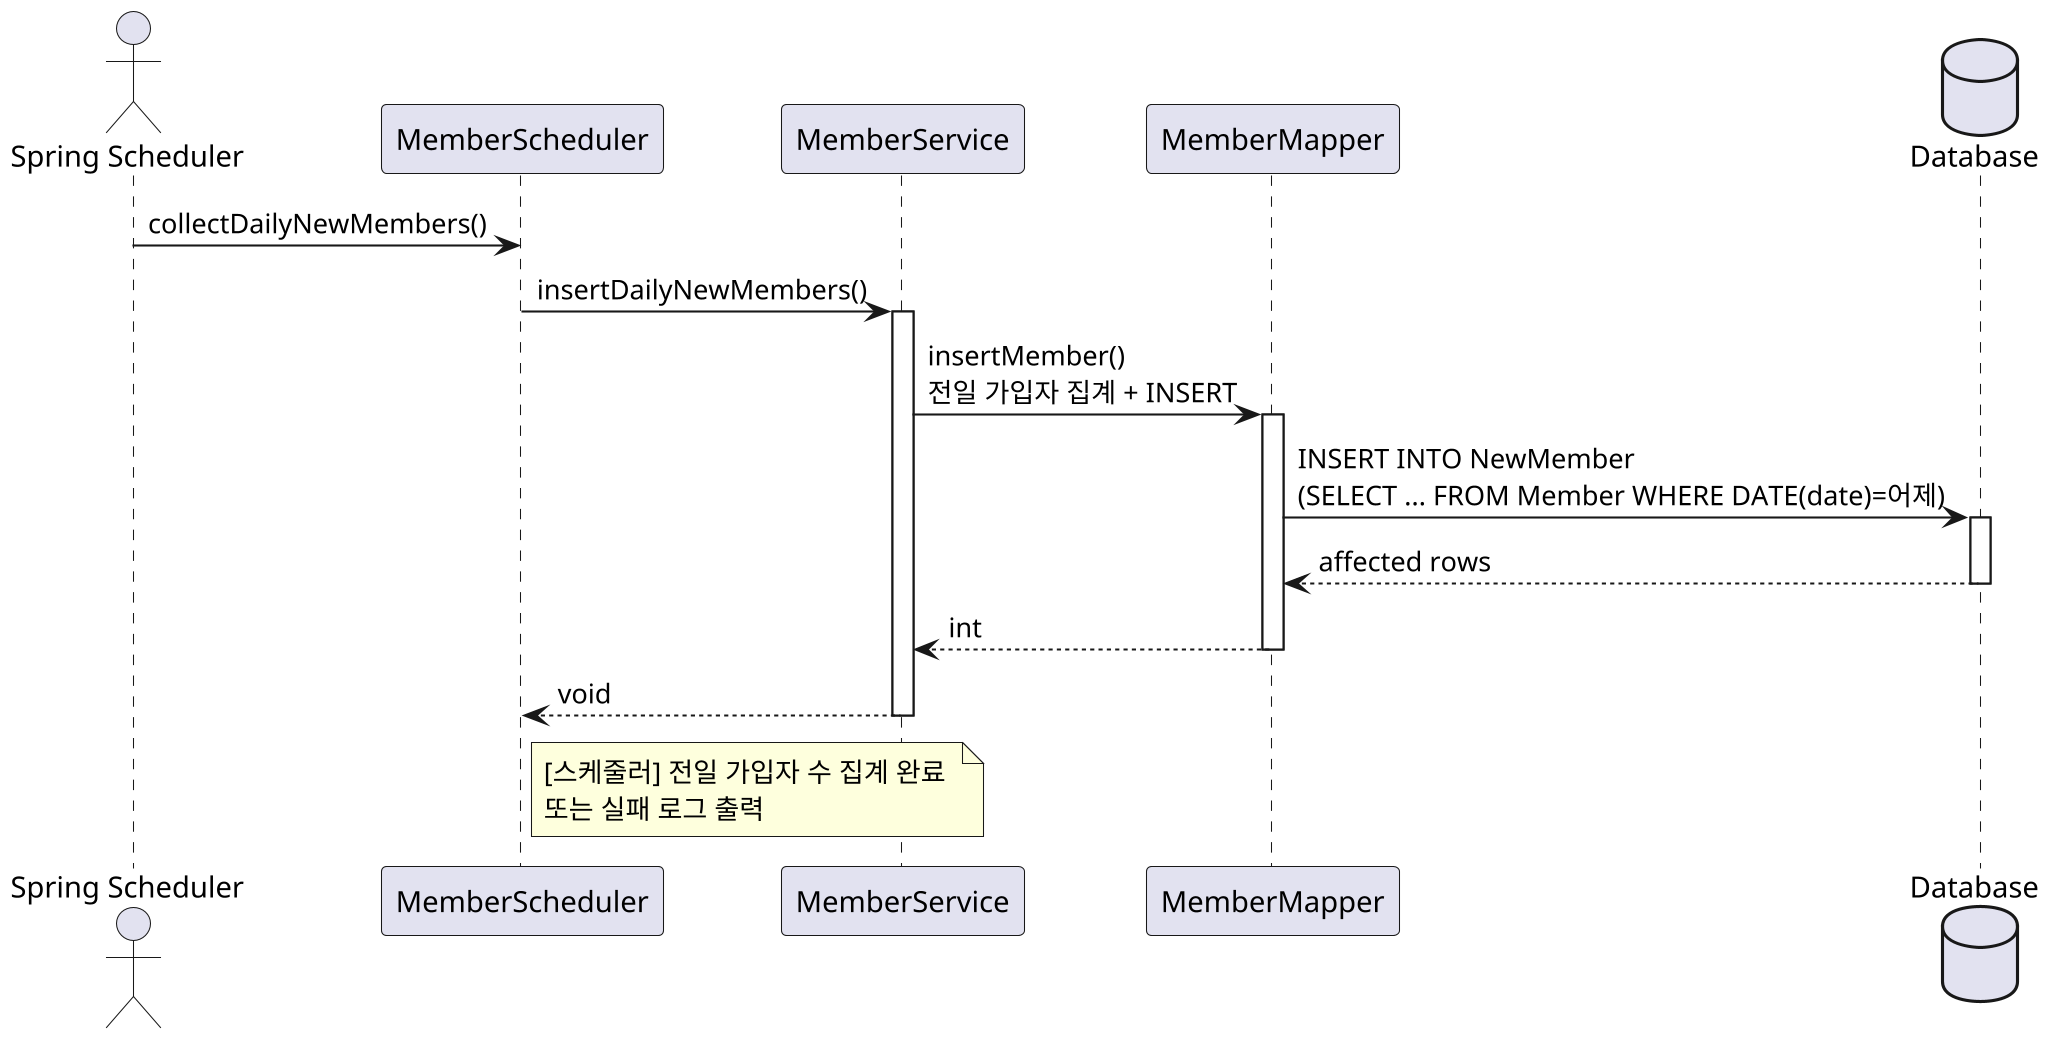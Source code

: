 @startuml
skinparam dpi 200

actor "Spring Scheduler" as Scheduler
participant MemberScheduler
participant MemberService
participant MemberMapper
database Database

Scheduler -> MemberScheduler: collectDailyNewMembers()

MemberScheduler -> MemberService: insertDailyNewMembers()
activate MemberService
MemberService -> MemberMapper: insertMember() \n전일 가입자 집계 + INSERT
activate MemberMapper
MemberMapper -> Database: INSERT INTO NewMember\n(SELECT ... FROM Member WHERE DATE(date)=어제)
activate Database
Database --> MemberMapper: affected rows
deactivate Database
MemberMapper --> MemberService: int
deactivate MemberMapper
MemberService --> MemberScheduler: void
deactivate MemberService

note right of MemberScheduler: [스케줄러] 전일 가입자 수 집계 완료 \n또는 실패 로그 출력

@enduml

